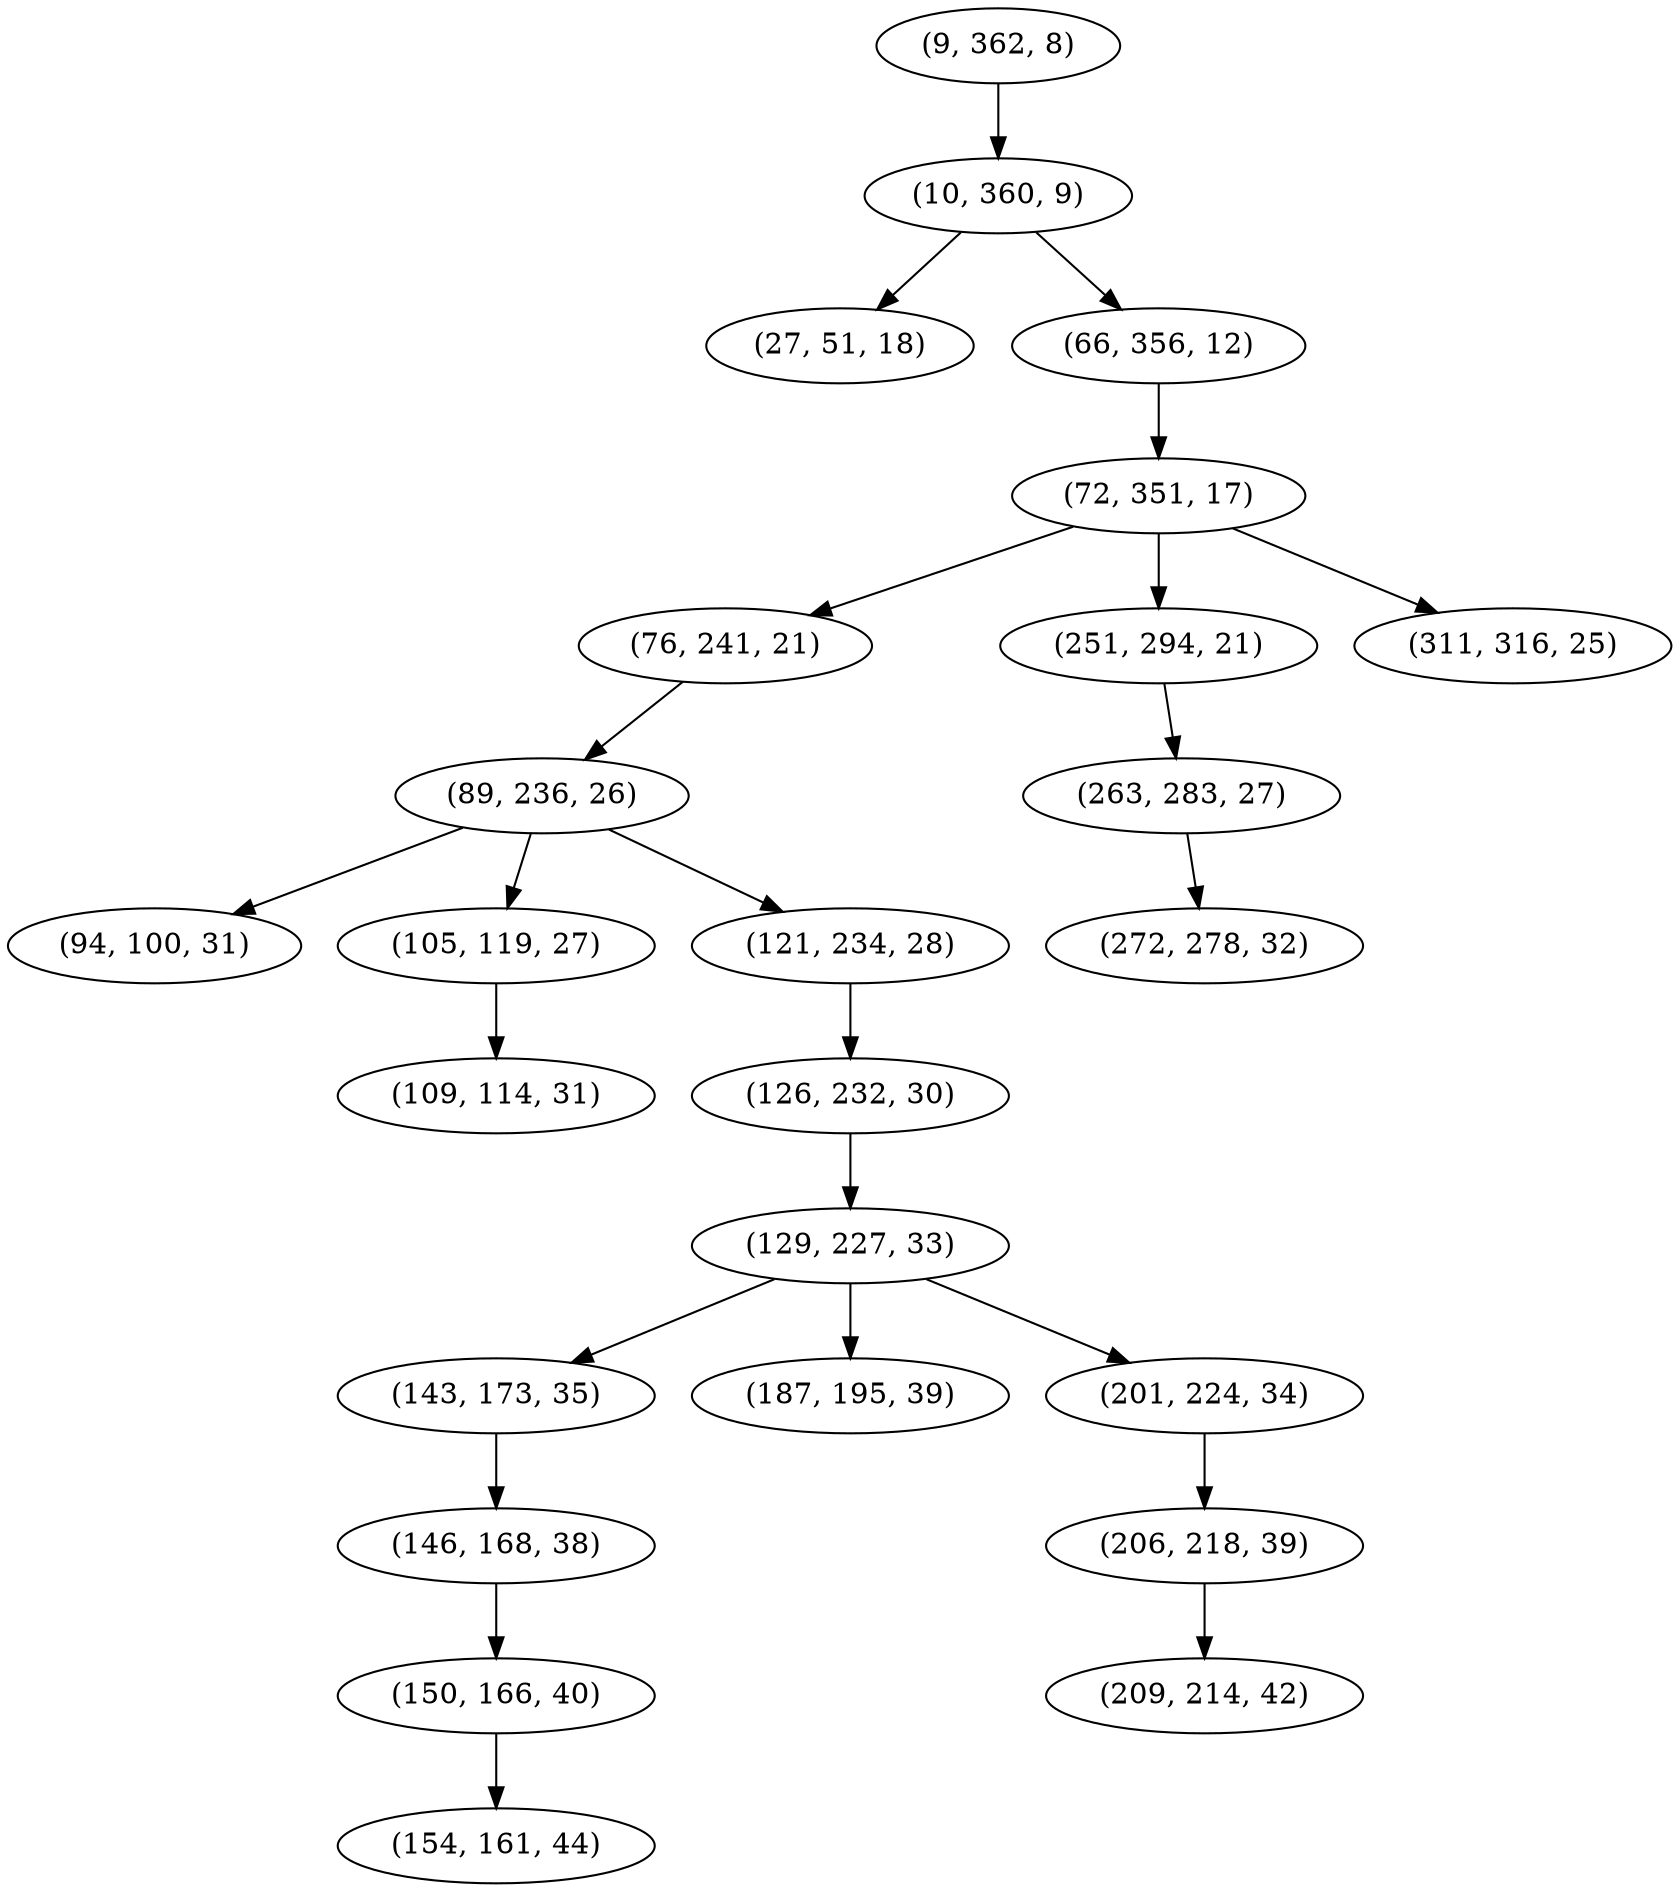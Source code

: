 digraph tree {
    "(9, 362, 8)";
    "(10, 360, 9)";
    "(27, 51, 18)";
    "(66, 356, 12)";
    "(72, 351, 17)";
    "(76, 241, 21)";
    "(89, 236, 26)";
    "(94, 100, 31)";
    "(105, 119, 27)";
    "(109, 114, 31)";
    "(121, 234, 28)";
    "(126, 232, 30)";
    "(129, 227, 33)";
    "(143, 173, 35)";
    "(146, 168, 38)";
    "(150, 166, 40)";
    "(154, 161, 44)";
    "(187, 195, 39)";
    "(201, 224, 34)";
    "(206, 218, 39)";
    "(209, 214, 42)";
    "(251, 294, 21)";
    "(263, 283, 27)";
    "(272, 278, 32)";
    "(311, 316, 25)";
    "(9, 362, 8)" -> "(10, 360, 9)";
    "(10, 360, 9)" -> "(27, 51, 18)";
    "(10, 360, 9)" -> "(66, 356, 12)";
    "(66, 356, 12)" -> "(72, 351, 17)";
    "(72, 351, 17)" -> "(76, 241, 21)";
    "(72, 351, 17)" -> "(251, 294, 21)";
    "(72, 351, 17)" -> "(311, 316, 25)";
    "(76, 241, 21)" -> "(89, 236, 26)";
    "(89, 236, 26)" -> "(94, 100, 31)";
    "(89, 236, 26)" -> "(105, 119, 27)";
    "(89, 236, 26)" -> "(121, 234, 28)";
    "(105, 119, 27)" -> "(109, 114, 31)";
    "(121, 234, 28)" -> "(126, 232, 30)";
    "(126, 232, 30)" -> "(129, 227, 33)";
    "(129, 227, 33)" -> "(143, 173, 35)";
    "(129, 227, 33)" -> "(187, 195, 39)";
    "(129, 227, 33)" -> "(201, 224, 34)";
    "(143, 173, 35)" -> "(146, 168, 38)";
    "(146, 168, 38)" -> "(150, 166, 40)";
    "(150, 166, 40)" -> "(154, 161, 44)";
    "(201, 224, 34)" -> "(206, 218, 39)";
    "(206, 218, 39)" -> "(209, 214, 42)";
    "(251, 294, 21)" -> "(263, 283, 27)";
    "(263, 283, 27)" -> "(272, 278, 32)";
}
